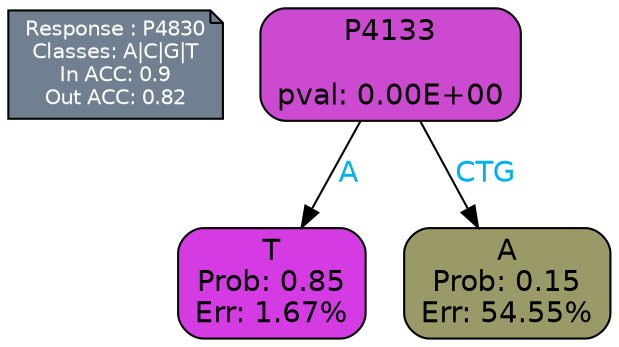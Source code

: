 digraph Tree {
node [shape=box, style="filled, rounded", color="black", fontname=helvetica] ;
graph [ranksep=equally, splines=polylines, bgcolor=transparent, dpi=600] ;
edge [fontname=helvetica] ;
LEGEND [label="Response : P4830
Classes: A|C|G|T
In ACC: 0.9
Out ACC: 0.82
",shape=note,align=left,style=filled,fillcolor="slategray",fontcolor="white",fontsize=10];1 [label="P4133

pval: 0.00E+00", fillcolor="#cb4acf"] ;
2 [label="T
Prob: 0.85
Err: 1.67%", fillcolor="#d43be2"] ;
3 [label="A
Prob: 0.15
Err: 54.55%", fillcolor="#999a67"] ;
1 -> 2 [label="A",fontcolor=deepskyblue2] ;
1 -> 3 [label="CTG",fontcolor=deepskyblue2] ;
{rank = same; 2;3;}{rank = same; LEGEND;1;}}